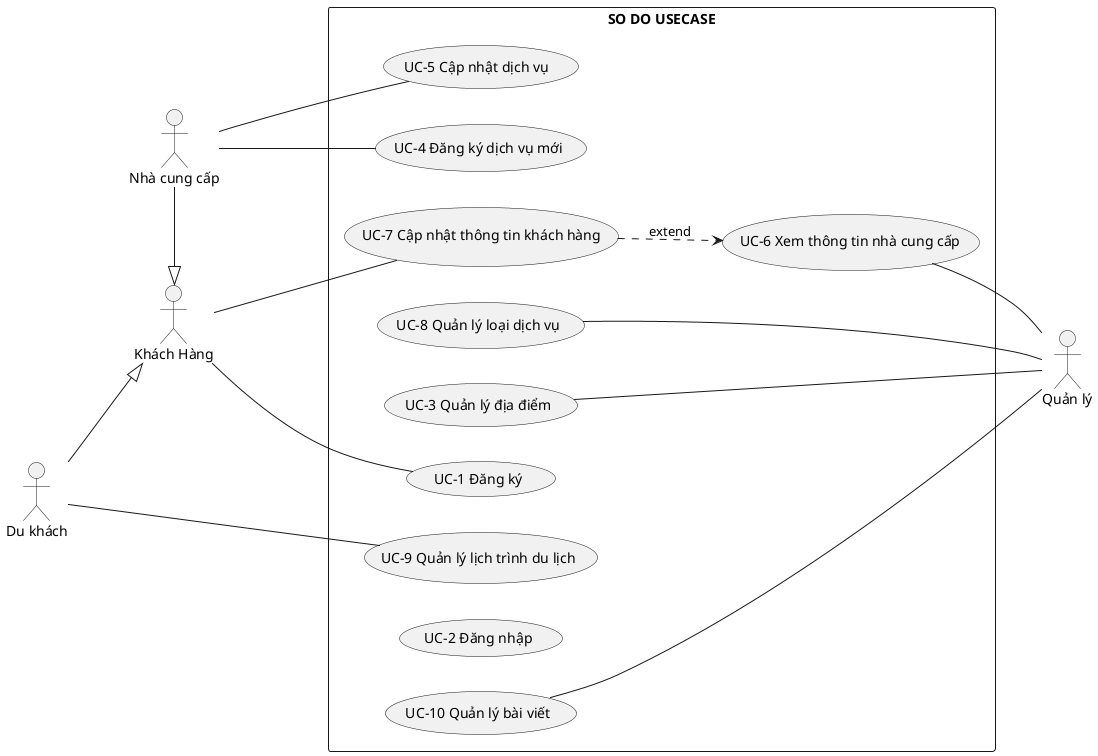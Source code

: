 @startuml SoDoUC
left to right direction
actor "Quản lý" as QL
actor "Khách Hàng" as KH
actor "Nhà cung cấp" as NCC
actor "Du khách" as DKhach


rectangle  "SO DO USECASE"{
  usecase "UC-8 Quản lý loại dịch vụ" as QLLDV
  usecase "UC-3 Quản lý địa điểm" as QLDD
  ' usecase "UC-9 Quản lý thông tin " as QLTTDD

  usecase "UC-4 Đăng ký dịch vụ mới" as Them_TTDD
  usecase "UC-5 Cập nhật dịch vụ " as CapNhat_TTDD
  usecase "UC-7 Cập nhật thông tin khách hàng" as CapNhat_TTKH

  usecase "UC-6 Xem thông tin nhà cung cấp" as QLTTKH
  usecase "UC-1 Đăng ký" as DKy
  usecase "UC-2 Đăng nhập" as DNhap
  usecase "UC-9 Quản lý lịch trình du lịch" as QLCD
  
  usecase "UC-10 Quản lý bài viết" as QLBV

  
  ' chỗ nay nhà cung cấp và du khách đều dùng quản lý lịch trình du lịch
}


CapNhat_TTKH ..> QLTTKH : extend

KH -- CapNhat_TTKH
KH --- DKy

QLDD -- QL
QLTTKH -- QL
QLLDV - QL
QLBV -- QL


NCC -|> KH

DKhach --|> KH

NCC - CapNhat_TTDD
NCC - Them_TTDD


DKhach - QLCD

@enduml